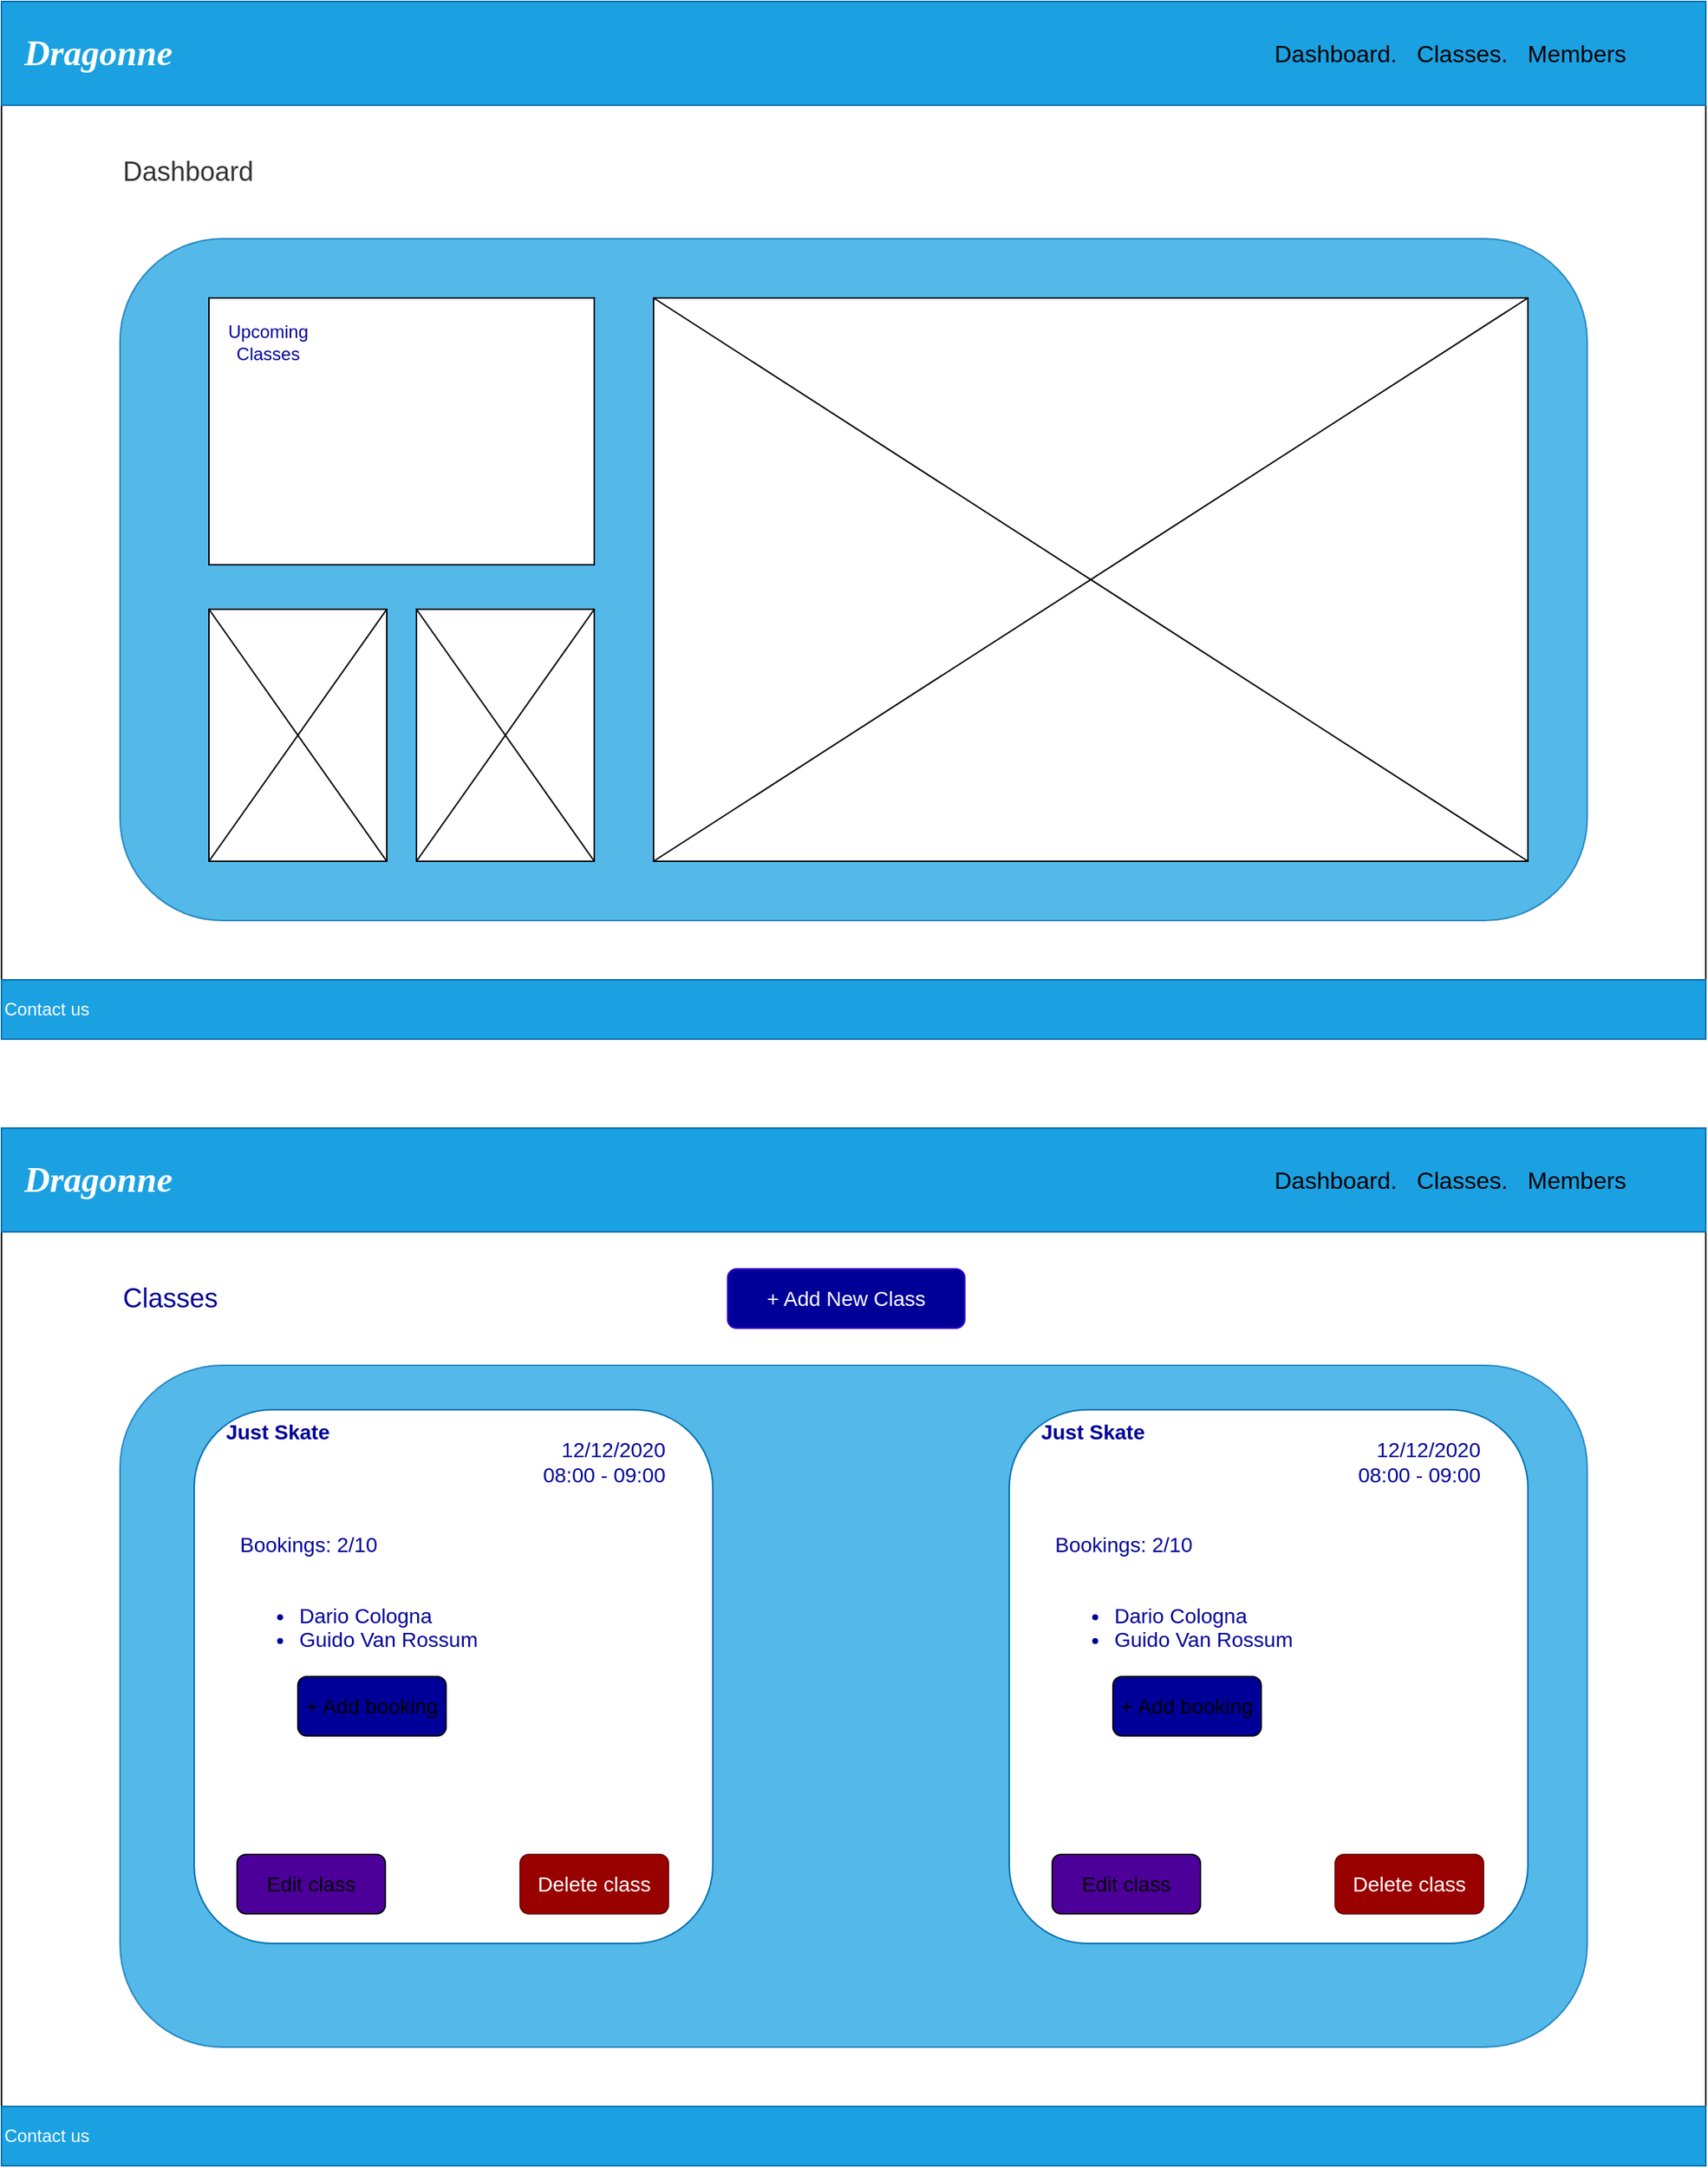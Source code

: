 <mxfile version="13.10.0" type="embed">
    <diagram id="tzC2KhjXUtBrnigC-W3a" name="Page-1">
        <mxGraphModel dx="307" dy="469" grid="1" gridSize="10" guides="1" tooltips="1" connect="1" arrows="1" fold="1" page="1" pageScale="1" pageWidth="827" pageHeight="1169" math="0" shadow="0">
            <root>
                <mxCell id="0"/>
                <mxCell id="1" parent="0"/>
                <mxCell id="2" value="" style="rounded=0;whiteSpace=wrap;html=1;fillColor=#FFFFFF;" parent="1" vertex="1">
                    <mxGeometry x="40" y="40" width="1150" height="700" as="geometry"/>
                </mxCell>
                <mxCell id="3" value="&amp;nbsp; &amp;nbsp; &lt;b&gt;&lt;font style=&quot;font-size: 24px&quot; face=&quot;Verdana&quot;&gt;&lt;i&gt;Dragonne&lt;/i&gt;&lt;/font&gt;&lt;/b&gt;" style="rounded=0;whiteSpace=wrap;html=1;fillColor=#1ba1e2;strokeColor=#006EAF;fontColor=#ffffff;align=left;" parent="1" vertex="1">
                    <mxGeometry x="40" y="40" width="1150" height="70" as="geometry"/>
                </mxCell>
                <mxCell id="4" value="&lt;font style=&quot;font-size: 16px&quot;&gt;Dashboard.&amp;nbsp; &amp;nbsp;Classes.&amp;nbsp; &amp;nbsp;Members&lt;/font&gt;" style="text;html=1;strokeColor=none;fillColor=none;align=left;verticalAlign=middle;whiteSpace=wrap;rounded=0;" parent="1" vertex="1">
                    <mxGeometry x="897" y="65" width="293" height="20" as="geometry"/>
                </mxCell>
                <mxCell id="5" value="" style="rounded=1;whiteSpace=wrap;html=1;fillColor=#1ba1e2;strokeColor=#006EAF;fontColor=#ffffff;opacity=75;" parent="1" vertex="1">
                    <mxGeometry x="120" y="200" width="990" height="460" as="geometry"/>
                </mxCell>
                <mxCell id="6" value="&lt;font color=&quot;#333333&quot; style=&quot;font-size: 18px&quot;&gt;Dashboard&lt;/font&gt;" style="text;html=1;strokeColor=none;fillColor=none;align=left;verticalAlign=middle;whiteSpace=wrap;rounded=0;" parent="1" vertex="1">
                    <mxGeometry x="120" y="140" width="110" height="30" as="geometry"/>
                </mxCell>
                <mxCell id="7" value="Contact us" style="rounded=0;whiteSpace=wrap;html=1;fillColor=#1ba1e2;strokeColor=#006EAF;fontColor=#ffffff;align=left;" parent="1" vertex="1">
                    <mxGeometry x="40" y="700" width="1150" height="40" as="geometry"/>
                </mxCell>
                <mxCell id="8" value="" style="rounded=0;whiteSpace=wrap;html=1;fillColor=#FFFFFF;" parent="1" vertex="1">
                    <mxGeometry x="480" y="240" width="590" height="380" as="geometry"/>
                </mxCell>
                <mxCell id="9" value="" style="rounded=0;whiteSpace=wrap;html=1;fillColor=#FFFFFF;sketch=0;glass=0;shadow=0;fontColor=#000099;align=left;" parent="1" vertex="1">
                    <mxGeometry x="180" y="240" width="260" height="180" as="geometry"/>
                </mxCell>
                <mxCell id="10" value="" style="rounded=0;whiteSpace=wrap;html=1;fillColor=#FFFFFF;" parent="1" vertex="1">
                    <mxGeometry x="180" y="450" width="120" height="170" as="geometry"/>
                </mxCell>
                <mxCell id="11" value="" style="rounded=0;whiteSpace=wrap;html=1;fillColor=#FFFFFF;" parent="1" vertex="1">
                    <mxGeometry x="320" y="450" width="120" height="170" as="geometry"/>
                </mxCell>
                <mxCell id="15" value="" style="endArrow=none;html=1;entryX=0;entryY=1;entryDx=0;entryDy=0;strokeColor=#000000;exitX=1;exitY=0;exitDx=0;exitDy=0;" parent="1" source="8" target="8" edge="1">
                    <mxGeometry width="50" height="50" relative="1" as="geometry">
                        <mxPoint x="890" y="320" as="sourcePoint"/>
                        <mxPoint x="630" y="500" as="targetPoint"/>
                    </mxGeometry>
                </mxCell>
                <mxCell id="16" value="" style="endArrow=none;html=1;entryX=1;entryY=1;entryDx=0;entryDy=0;strokeColor=#000000;exitX=0;exitY=0;exitDx=0;exitDy=0;" parent="1" source="8" target="8" edge="1">
                    <mxGeometry width="50" height="50" relative="1" as="geometry">
                        <mxPoint x="630" y="320" as="sourcePoint"/>
                        <mxPoint x="890" y="500" as="targetPoint"/>
                    </mxGeometry>
                </mxCell>
                <mxCell id="17" value="" style="endArrow=none;html=1;entryX=0;entryY=1;entryDx=0;entryDy=0;strokeColor=#000000;exitX=1;exitY=0;exitDx=0;exitDy=0;" parent="1" source="10" target="10" edge="1">
                    <mxGeometry width="50" height="50" relative="1" as="geometry">
                        <mxPoint x="450" y="440" as="sourcePoint"/>
                        <mxPoint x="190" y="620" as="targetPoint"/>
                    </mxGeometry>
                </mxCell>
                <mxCell id="18" value="" style="endArrow=none;html=1;entryX=1;entryY=1;entryDx=0;entryDy=0;strokeColor=#000000;exitX=0;exitY=0;exitDx=0;exitDy=0;" parent="1" source="10" target="10" edge="1">
                    <mxGeometry width="50" height="50" relative="1" as="geometry">
                        <mxPoint x="190" y="440" as="sourcePoint"/>
                        <mxPoint x="450" y="620" as="targetPoint"/>
                    </mxGeometry>
                </mxCell>
                <mxCell id="19" value="" style="endArrow=none;html=1;entryX=0;entryY=1;entryDx=0;entryDy=0;strokeColor=#000000;exitX=1;exitY=0;exitDx=0;exitDy=0;" parent="1" edge="1">
                    <mxGeometry width="50" height="50" relative="1" as="geometry">
                        <mxPoint x="440" y="450" as="sourcePoint"/>
                        <mxPoint x="320" y="620" as="targetPoint"/>
                    </mxGeometry>
                </mxCell>
                <mxCell id="20" value="" style="endArrow=none;html=1;entryX=1;entryY=1;entryDx=0;entryDy=0;strokeColor=#000000;exitX=0;exitY=0;exitDx=0;exitDy=0;" parent="1" edge="1">
                    <mxGeometry width="50" height="50" relative="1" as="geometry">
                        <mxPoint x="320" y="450" as="sourcePoint"/>
                        <mxPoint x="440" y="620" as="targetPoint"/>
                    </mxGeometry>
                </mxCell>
                <mxCell id="21" value="" style="rounded=0;whiteSpace=wrap;html=1;fillColor=#FFFFFF;" parent="1" vertex="1">
                    <mxGeometry x="40" y="800" width="1150" height="700" as="geometry"/>
                </mxCell>
                <mxCell id="22" value="&amp;nbsp; &amp;nbsp; &lt;b&gt;&lt;font style=&quot;font-size: 24px&quot; face=&quot;Verdana&quot;&gt;&lt;i&gt;Dragonne&lt;/i&gt;&lt;/font&gt;&lt;/b&gt;" style="rounded=0;whiteSpace=wrap;html=1;fillColor=#1ba1e2;strokeColor=#006EAF;fontColor=#ffffff;align=left;" parent="1" vertex="1">
                    <mxGeometry x="40" y="800" width="1150" height="70" as="geometry"/>
                </mxCell>
                <mxCell id="23" value="&lt;font style=&quot;font-size: 16px&quot;&gt;Dashboard.&amp;nbsp; &amp;nbsp;Classes.&amp;nbsp; &amp;nbsp;Members&lt;/font&gt;" style="text;html=1;strokeColor=none;fillColor=none;align=left;verticalAlign=middle;whiteSpace=wrap;rounded=0;" parent="1" vertex="1">
                    <mxGeometry x="897" y="825" width="293" height="20" as="geometry"/>
                </mxCell>
                <mxCell id="24" value="" style="rounded=1;whiteSpace=wrap;html=1;fillColor=#1ba1e2;strokeColor=#006EAF;fontColor=#ffffff;opacity=75;" parent="1" vertex="1">
                    <mxGeometry x="120" y="960" width="990" height="460" as="geometry"/>
                </mxCell>
                <mxCell id="25" value="&lt;font style=&quot;font-size: 18px&quot;&gt;Classes&lt;/font&gt;" style="text;html=1;strokeColor=none;fillColor=none;align=left;verticalAlign=middle;whiteSpace=wrap;rounded=0;fontColor=#000099;" parent="1" vertex="1">
                    <mxGeometry x="120" y="900" width="110" height="30" as="geometry"/>
                </mxCell>
                <mxCell id="26" value="Contact us" style="rounded=0;whiteSpace=wrap;html=1;fillColor=#1ba1e2;strokeColor=#006EAF;fontColor=#ffffff;align=left;" parent="1" vertex="1">
                    <mxGeometry x="40" y="1460" width="1150" height="40" as="geometry"/>
                </mxCell>
                <mxCell id="30" value="&lt;b style=&quot;font-size: 14px&quot;&gt;&lt;font style=&quot;font-size: 14px&quot;&gt;&amp;nbsp; &amp;nbsp; &amp;nbsp;Just Skate&lt;br&gt;&lt;br&gt;&lt;/font&gt;&lt;/b&gt;" style="rounded=1;whiteSpace=wrap;html=1;strokeColor=#006EAF;align=left;verticalAlign=top;fontColor=#000099;fillColor=#FFFFFF;" parent="1" vertex="1">
                    <mxGeometry x="170" y="990" width="350" height="360" as="geometry"/>
                </mxCell>
                <mxCell id="31" value="12/12/2020&lt;br style=&quot;font-size: 14px;&quot;&gt;08:00 - 09:00" style="text;html=1;strokeColor=none;fillColor=none;align=right;verticalAlign=middle;whiteSpace=wrap;rounded=0;shadow=0;glass=0;sketch=0;fontSize=14;fontColor=#000099;" parent="1" vertex="1">
                    <mxGeometry x="400" y="1010" width="90" height="30" as="geometry"/>
                </mxCell>
                <mxCell id="32" value="Bookings: 2/10&lt;br&gt;&lt;br&gt;&lt;ul&gt;&lt;li&gt;Dario Cologna&lt;/li&gt;&lt;li&gt;Guido Van Rossum&lt;/li&gt;&lt;/ul&gt;" style="text;html=1;strokeColor=none;fillColor=none;align=left;verticalAlign=middle;whiteSpace=wrap;rounded=0;shadow=0;glass=0;sketch=0;fontSize=14;fontColor=#000099;" parent="1" vertex="1">
                    <mxGeometry x="199" y="1070" width="170" height="100" as="geometry"/>
                </mxCell>
                <mxCell id="33" value="Edit class" style="rounded=1;whiteSpace=wrap;html=1;shadow=0;glass=0;sketch=0;fontSize=14;align=center;labelBackgroundColor=none;fillColor=#4C0099;" parent="1" vertex="1">
                    <mxGeometry x="199" y="1290" width="100" height="40" as="geometry"/>
                </mxCell>
                <mxCell id="34" value="Delete class" style="rounded=1;whiteSpace=wrap;html=1;shadow=0;glass=0;sketch=0;fontSize=14;align=center;labelBackgroundColor=none;strokeColor=#6F0000;fontColor=#ffffff;fillColor=#990000;" parent="1" vertex="1">
                    <mxGeometry x="390" y="1290" width="100" height="40" as="geometry"/>
                </mxCell>
                <mxCell id="35" value="+ Add booking" style="rounded=1;whiteSpace=wrap;html=1;shadow=0;glass=0;sketch=0;fontSize=14;align=center;labelBackgroundColor=none;fillColor=#000099;" parent="1" vertex="1">
                    <mxGeometry x="240" y="1170" width="100" height="40" as="geometry"/>
                </mxCell>
                <mxCell id="36" value="+ Add New Class" style="rounded=1;whiteSpace=wrap;html=1;shadow=0;glass=0;sketch=0;fontSize=14;align=center;labelBackgroundColor=none;strokeColor=#3700CC;fontColor=#ffffff;fillColor=#000099;" parent="1" vertex="1">
                    <mxGeometry x="530" y="895" width="160" height="40" as="geometry"/>
                </mxCell>
                <mxCell id="37" value="&lt;b style=&quot;font-size: 14px&quot;&gt;&lt;font style=&quot;font-size: 14px&quot;&gt;&amp;nbsp; &amp;nbsp; &amp;nbsp;Just Skate&lt;br&gt;&lt;br&gt;&lt;/font&gt;&lt;/b&gt;" style="rounded=1;whiteSpace=wrap;html=1;strokeColor=#006EAF;align=left;verticalAlign=top;fontColor=#000099;fillColor=#FFFFFF;" parent="1" vertex="1">
                    <mxGeometry x="720" y="990" width="350" height="360" as="geometry"/>
                </mxCell>
                <mxCell id="38" value="12/12/2020&lt;br style=&quot;font-size: 14px;&quot;&gt;08:00 - 09:00" style="text;html=1;strokeColor=none;fillColor=none;align=right;verticalAlign=middle;whiteSpace=wrap;rounded=0;shadow=0;glass=0;sketch=0;fontSize=14;fontColor=#000099;" parent="1" vertex="1">
                    <mxGeometry x="950" y="1010" width="90" height="30" as="geometry"/>
                </mxCell>
                <mxCell id="39" value="Bookings: 2/10&lt;br&gt;&lt;br&gt;&lt;ul&gt;&lt;li&gt;Dario Cologna&lt;/li&gt;&lt;li&gt;Guido Van Rossum&lt;/li&gt;&lt;/ul&gt;" style="text;html=1;strokeColor=none;fillColor=none;align=left;verticalAlign=middle;whiteSpace=wrap;rounded=0;shadow=0;glass=0;sketch=0;fontSize=14;fontColor=#000099;" parent="1" vertex="1">
                    <mxGeometry x="749" y="1070" width="170" height="100" as="geometry"/>
                </mxCell>
                <mxCell id="40" value="Edit class" style="rounded=1;whiteSpace=wrap;html=1;shadow=0;glass=0;sketch=0;fontSize=14;align=center;labelBackgroundColor=none;fillColor=#4C0099;" parent="1" vertex="1">
                    <mxGeometry x="749" y="1290" width="100" height="40" as="geometry"/>
                </mxCell>
                <mxCell id="41" value="Delete class" style="rounded=1;whiteSpace=wrap;html=1;shadow=0;glass=0;sketch=0;fontSize=14;align=center;labelBackgroundColor=none;strokeColor=#6F0000;fontColor=#ffffff;fillColor=#990000;" parent="1" vertex="1">
                    <mxGeometry x="940" y="1290" width="100" height="40" as="geometry"/>
                </mxCell>
                <mxCell id="42" value="+ Add booking" style="rounded=1;whiteSpace=wrap;html=1;shadow=0;glass=0;sketch=0;fontSize=14;align=center;labelBackgroundColor=none;fillColor=#000099;" parent="1" vertex="1">
                    <mxGeometry x="790" y="1170" width="100" height="40" as="geometry"/>
                </mxCell>
                <mxCell id="43" value="Upcoming Classes" style="text;html=1;strokeColor=none;fillColor=none;align=center;verticalAlign=middle;whiteSpace=wrap;rounded=0;fontColor=#000099;" vertex="1" parent="1">
                    <mxGeometry x="200" y="260" width="40" height="20" as="geometry"/>
                </mxCell>
            </root>
        </mxGraphModel>
    </diagram>
</mxfile>